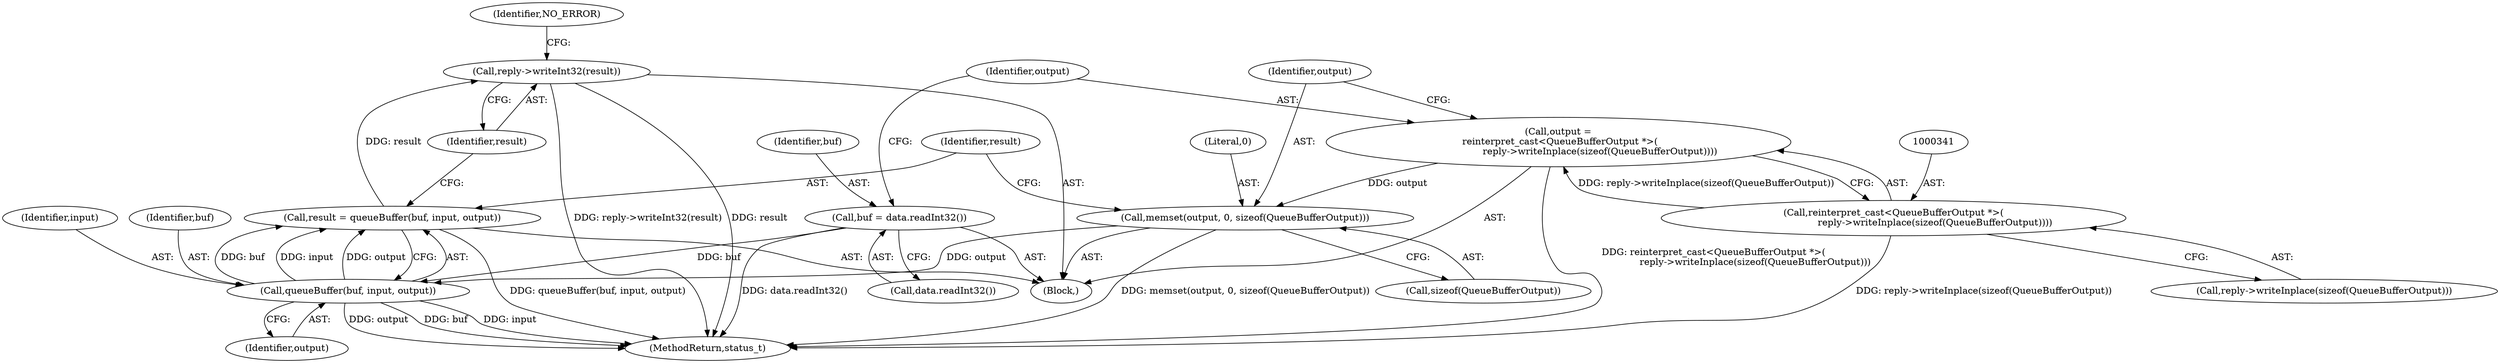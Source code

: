 digraph "0_Android_a30d7d90c4f718e46fb41a99b3d52800e1011b73_0@API" {
"1000357" [label="(Call,reply->writeInt32(result))"];
"1000351" [label="(Call,result = queueBuffer(buf, input, output))"];
"1000353" [label="(Call,queueBuffer(buf, input, output))"];
"1000334" [label="(Call,buf = data.readInt32())"];
"1000345" [label="(Call,memset(output, 0, sizeof(QueueBufferOutput)))"];
"1000338" [label="(Call,output =\n reinterpret_cast<QueueBufferOutput *>(\n                            reply->writeInplace(sizeof(QueueBufferOutput))))"];
"1000340" [label="(Call,reinterpret_cast<QueueBufferOutput *>(\n                            reply->writeInplace(sizeof(QueueBufferOutput))))"];
"1000596" [label="(MethodReturn,status_t)"];
"1000357" [label="(Call,reply->writeInt32(result))"];
"1000352" [label="(Identifier,result)"];
"1000353" [label="(Call,queueBuffer(buf, input, output))"];
"1000346" [label="(Identifier,output)"];
"1000336" [label="(Call,data.readInt32())"];
"1000354" [label="(Identifier,buf)"];
"1000348" [label="(Call,sizeof(QueueBufferOutput))"];
"1000334" [label="(Call,buf = data.readInt32())"];
"1000340" [label="(Call,reinterpret_cast<QueueBufferOutput *>(\n                            reply->writeInplace(sizeof(QueueBufferOutput))))"];
"1000338" [label="(Call,output =\n reinterpret_cast<QueueBufferOutput *>(\n                            reply->writeInplace(sizeof(QueueBufferOutput))))"];
"1000360" [label="(Identifier,NO_ERROR)"];
"1000358" [label="(Identifier,result)"];
"1000355" [label="(Identifier,input)"];
"1000351" [label="(Call,result = queueBuffer(buf, input, output))"];
"1000328" [label="(Block,)"];
"1000335" [label="(Identifier,buf)"];
"1000345" [label="(Call,memset(output, 0, sizeof(QueueBufferOutput)))"];
"1000339" [label="(Identifier,output)"];
"1000347" [label="(Literal,0)"];
"1000342" [label="(Call,reply->writeInplace(sizeof(QueueBufferOutput)))"];
"1000356" [label="(Identifier,output)"];
"1000357" -> "1000328"  [label="AST: "];
"1000357" -> "1000358"  [label="CFG: "];
"1000358" -> "1000357"  [label="AST: "];
"1000360" -> "1000357"  [label="CFG: "];
"1000357" -> "1000596"  [label="DDG: reply->writeInt32(result)"];
"1000357" -> "1000596"  [label="DDG: result"];
"1000351" -> "1000357"  [label="DDG: result"];
"1000351" -> "1000328"  [label="AST: "];
"1000351" -> "1000353"  [label="CFG: "];
"1000352" -> "1000351"  [label="AST: "];
"1000353" -> "1000351"  [label="AST: "];
"1000358" -> "1000351"  [label="CFG: "];
"1000351" -> "1000596"  [label="DDG: queueBuffer(buf, input, output)"];
"1000353" -> "1000351"  [label="DDG: buf"];
"1000353" -> "1000351"  [label="DDG: input"];
"1000353" -> "1000351"  [label="DDG: output"];
"1000353" -> "1000356"  [label="CFG: "];
"1000354" -> "1000353"  [label="AST: "];
"1000355" -> "1000353"  [label="AST: "];
"1000356" -> "1000353"  [label="AST: "];
"1000353" -> "1000596"  [label="DDG: output"];
"1000353" -> "1000596"  [label="DDG: buf"];
"1000353" -> "1000596"  [label="DDG: input"];
"1000334" -> "1000353"  [label="DDG: buf"];
"1000345" -> "1000353"  [label="DDG: output"];
"1000334" -> "1000328"  [label="AST: "];
"1000334" -> "1000336"  [label="CFG: "];
"1000335" -> "1000334"  [label="AST: "];
"1000336" -> "1000334"  [label="AST: "];
"1000339" -> "1000334"  [label="CFG: "];
"1000334" -> "1000596"  [label="DDG: data.readInt32()"];
"1000345" -> "1000328"  [label="AST: "];
"1000345" -> "1000348"  [label="CFG: "];
"1000346" -> "1000345"  [label="AST: "];
"1000347" -> "1000345"  [label="AST: "];
"1000348" -> "1000345"  [label="AST: "];
"1000352" -> "1000345"  [label="CFG: "];
"1000345" -> "1000596"  [label="DDG: memset(output, 0, sizeof(QueueBufferOutput))"];
"1000338" -> "1000345"  [label="DDG: output"];
"1000338" -> "1000328"  [label="AST: "];
"1000338" -> "1000340"  [label="CFG: "];
"1000339" -> "1000338"  [label="AST: "];
"1000340" -> "1000338"  [label="AST: "];
"1000346" -> "1000338"  [label="CFG: "];
"1000338" -> "1000596"  [label="DDG: reinterpret_cast<QueueBufferOutput *>(\n                            reply->writeInplace(sizeof(QueueBufferOutput)))"];
"1000340" -> "1000338"  [label="DDG: reply->writeInplace(sizeof(QueueBufferOutput))"];
"1000340" -> "1000342"  [label="CFG: "];
"1000341" -> "1000340"  [label="AST: "];
"1000342" -> "1000340"  [label="AST: "];
"1000340" -> "1000596"  [label="DDG: reply->writeInplace(sizeof(QueueBufferOutput))"];
}
